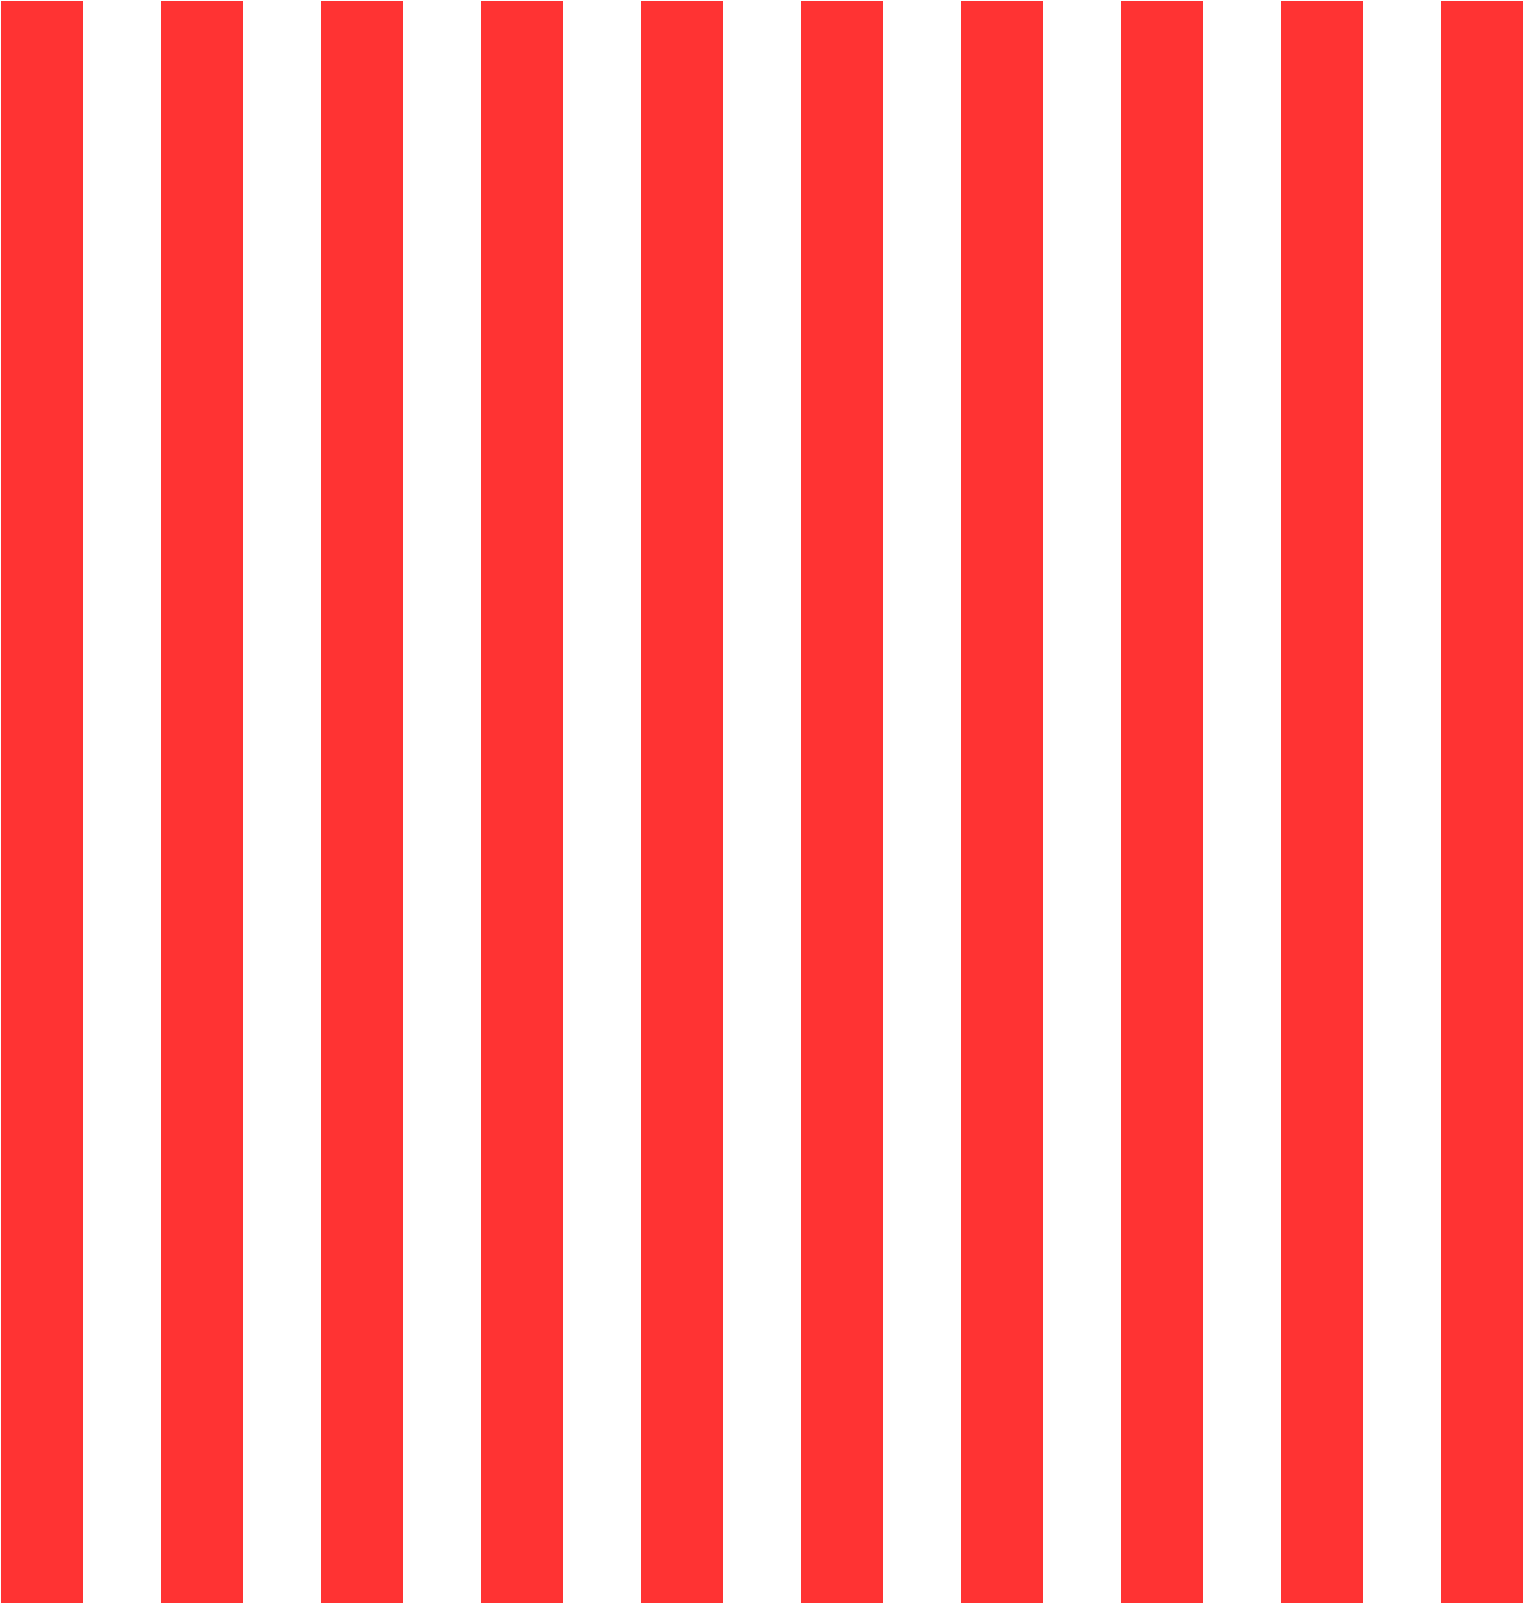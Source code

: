 <mxfile version="22.0.3" type="device">
  <diagram name="Page-1" id="DIyiCXhy0-kuyBT9qirS">
    <mxGraphModel dx="1710" dy="2742" grid="1" gridSize="10" guides="1" tooltips="1" connect="1" arrows="1" fold="1" page="1" pageScale="1" pageWidth="800" pageHeight="800" math="0" shadow="0">
      <root>
        <mxCell id="0" />
        <mxCell id="1" parent="0" />
        <mxCell id="Tys312_1LAsUCiZDHO8G-10" value="" style="group;rotation=-90;" vertex="1" connectable="0" parent="1">
          <mxGeometry x="-20" y="-1580" width="800" height="760" as="geometry" />
        </mxCell>
        <mxCell id="Odn1iNsw_RMKnAQ4CuYD-3" value="" style="rounded=0;whiteSpace=wrap;html=1;fillColor=#FF3333;strokeColor=#FF3333;rotation=-90;" parent="Tys312_1LAsUCiZDHO8G-10" vertex="1">
          <mxGeometry x="-360" y="360" width="800" height="40" as="geometry" />
        </mxCell>
        <mxCell id="Tys312_1LAsUCiZDHO8G-1" value="" style="rounded=0;whiteSpace=wrap;html=1;fillColor=#FF3333;strokeColor=#FF3333;rotation=-90;" vertex="1" parent="Tys312_1LAsUCiZDHO8G-10">
          <mxGeometry x="-280" y="360" width="800" height="40" as="geometry" />
        </mxCell>
        <mxCell id="Tys312_1LAsUCiZDHO8G-2" value="" style="rounded=0;whiteSpace=wrap;html=1;fillColor=#FF3333;strokeColor=#FF3333;rotation=-90;" vertex="1" parent="Tys312_1LAsUCiZDHO8G-10">
          <mxGeometry x="-200" y="360" width="800" height="40" as="geometry" />
        </mxCell>
        <mxCell id="Tys312_1LAsUCiZDHO8G-3" value="" style="rounded=0;whiteSpace=wrap;html=1;fillColor=#FF3333;strokeColor=#FF3333;rotation=-90;" vertex="1" parent="Tys312_1LAsUCiZDHO8G-10">
          <mxGeometry x="-120" y="360" width="800" height="40" as="geometry" />
        </mxCell>
        <mxCell id="Tys312_1LAsUCiZDHO8G-4" value="" style="rounded=0;whiteSpace=wrap;html=1;fillColor=#FF3333;strokeColor=#FF3333;rotation=-90;" vertex="1" parent="Tys312_1LAsUCiZDHO8G-10">
          <mxGeometry x="-40" y="360" width="800" height="40" as="geometry" />
        </mxCell>
        <mxCell id="Tys312_1LAsUCiZDHO8G-5" value="" style="rounded=0;whiteSpace=wrap;html=1;fillColor=#FF3333;strokeColor=#FF3333;rotation=-90;" vertex="1" parent="Tys312_1LAsUCiZDHO8G-10">
          <mxGeometry x="40" y="360" width="800" height="40" as="geometry" />
        </mxCell>
        <mxCell id="Tys312_1LAsUCiZDHO8G-6" value="" style="rounded=0;whiteSpace=wrap;html=1;fillColor=#FF3333;strokeColor=#FF3333;rotation=-90;" vertex="1" parent="Tys312_1LAsUCiZDHO8G-10">
          <mxGeometry x="120" y="360" width="800" height="40" as="geometry" />
        </mxCell>
        <mxCell id="Tys312_1LAsUCiZDHO8G-7" value="" style="rounded=0;whiteSpace=wrap;html=1;fillColor=#FF3333;strokeColor=#FF3333;rotation=-90;" vertex="1" parent="Tys312_1LAsUCiZDHO8G-10">
          <mxGeometry x="200" y="360" width="800" height="40" as="geometry" />
        </mxCell>
        <mxCell id="Tys312_1LAsUCiZDHO8G-8" value="" style="rounded=0;whiteSpace=wrap;html=1;fillColor=#FF3333;strokeColor=#FF3333;rotation=-90;" vertex="1" parent="Tys312_1LAsUCiZDHO8G-10">
          <mxGeometry x="280" y="360" width="800" height="40" as="geometry" />
        </mxCell>
        <mxCell id="Tys312_1LAsUCiZDHO8G-9" value="" style="rounded=0;whiteSpace=wrap;html=1;fillColor=#FF3333;strokeColor=#FF3333;rotation=-90;" vertex="1" parent="Tys312_1LAsUCiZDHO8G-10">
          <mxGeometry x="360" y="360" width="800" height="40" as="geometry" />
        </mxCell>
      </root>
    </mxGraphModel>
  </diagram>
</mxfile>

